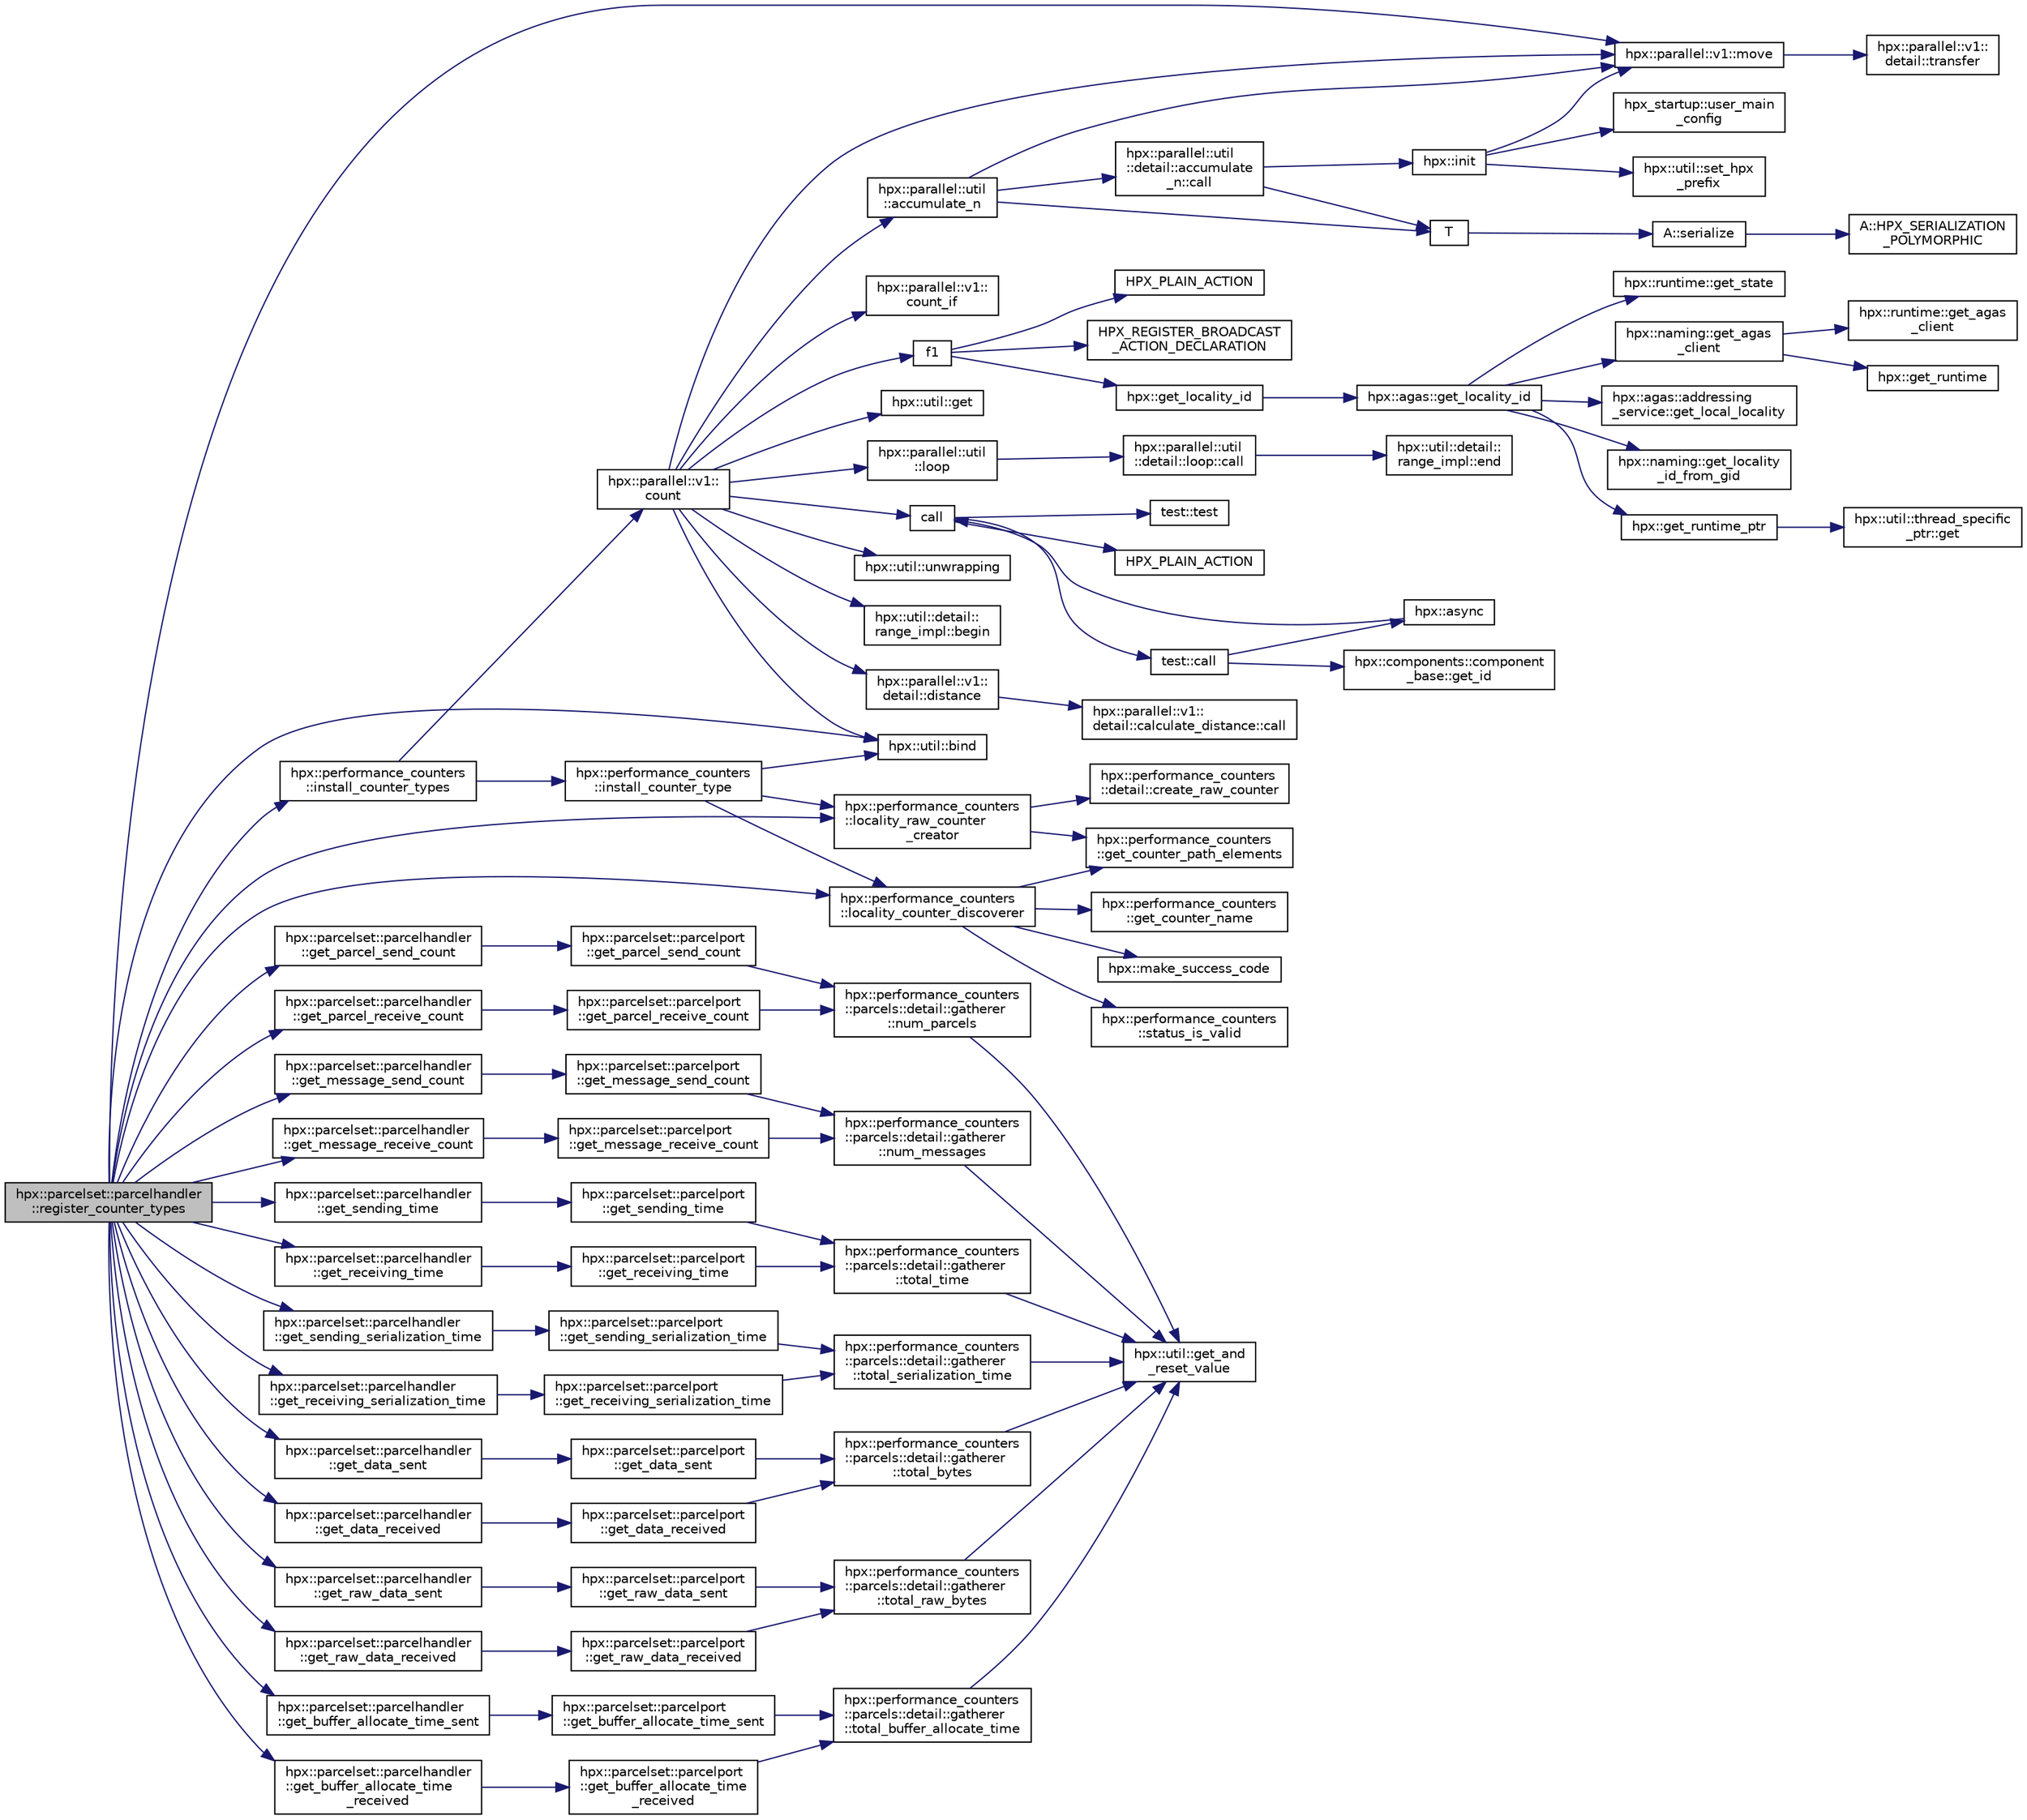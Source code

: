 digraph "hpx::parcelset::parcelhandler::register_counter_types"
{
  edge [fontname="Helvetica",fontsize="10",labelfontname="Helvetica",labelfontsize="10"];
  node [fontname="Helvetica",fontsize="10",shape=record];
  rankdir="LR";
  Node1435 [label="hpx::parcelset::parcelhandler\l::register_counter_types",height=0.2,width=0.4,color="black", fillcolor="grey75", style="filled", fontcolor="black"];
  Node1435 -> Node1436 [color="midnightblue",fontsize="10",style="solid",fontname="Helvetica"];
  Node1436 [label="hpx::util::bind",height=0.2,width=0.4,color="black", fillcolor="white", style="filled",URL="$df/dad/namespacehpx_1_1util.html#ad844caedf82a0173d6909d910c3e48c6"];
  Node1435 -> Node1437 [color="midnightblue",fontsize="10",style="solid",fontname="Helvetica"];
  Node1437 [label="hpx::parcelset::parcelhandler\l::get_parcel_send_count",height=0.2,width=0.4,color="black", fillcolor="white", style="filled",URL="$d4/d2f/classhpx_1_1parcelset_1_1parcelhandler.html#a0c6f44051a1d2222a96554e6c9146f9c"];
  Node1437 -> Node1438 [color="midnightblue",fontsize="10",style="solid",fontname="Helvetica"];
  Node1438 [label="hpx::parcelset::parcelport\l::get_parcel_send_count",height=0.2,width=0.4,color="black", fillcolor="white", style="filled",URL="$d9/d67/classhpx_1_1parcelset_1_1parcelport.html#aa8b95898d91e8d90c258c1714a26ec3a",tooltip="Performance counter data. "];
  Node1438 -> Node1439 [color="midnightblue",fontsize="10",style="solid",fontname="Helvetica"];
  Node1439 [label="hpx::performance_counters\l::parcels::detail::gatherer\l::num_parcels",height=0.2,width=0.4,color="black", fillcolor="white", style="filled",URL="$de/db4/classhpx_1_1performance__counters_1_1parcels_1_1detail_1_1gatherer.html#a4c87847adad1250f005a2bdc3501afec"];
  Node1439 -> Node1440 [color="midnightblue",fontsize="10",style="solid",fontname="Helvetica"];
  Node1440 [label="hpx::util::get_and\l_reset_value",height=0.2,width=0.4,color="black", fillcolor="white", style="filled",URL="$df/dad/namespacehpx_1_1util.html#ad5c4989e2aa44d2be2a0c236d87b9239"];
  Node1435 -> Node1441 [color="midnightblue",fontsize="10",style="solid",fontname="Helvetica"];
  Node1441 [label="hpx::parcelset::parcelhandler\l::get_parcel_receive_count",height=0.2,width=0.4,color="black", fillcolor="white", style="filled",URL="$d4/d2f/classhpx_1_1parcelset_1_1parcelhandler.html#afc5a78a5ee14c93a40249b6e63109972"];
  Node1441 -> Node1442 [color="midnightblue",fontsize="10",style="solid",fontname="Helvetica"];
  Node1442 [label="hpx::parcelset::parcelport\l::get_parcel_receive_count",height=0.2,width=0.4,color="black", fillcolor="white", style="filled",URL="$d9/d67/classhpx_1_1parcelset_1_1parcelport.html#ae000dfb0f2ce957e7fa057b94c1de7b9",tooltip="number of parcels received "];
  Node1442 -> Node1439 [color="midnightblue",fontsize="10",style="solid",fontname="Helvetica"];
  Node1435 -> Node1443 [color="midnightblue",fontsize="10",style="solid",fontname="Helvetica"];
  Node1443 [label="hpx::parcelset::parcelhandler\l::get_message_send_count",height=0.2,width=0.4,color="black", fillcolor="white", style="filled",URL="$d4/d2f/classhpx_1_1parcelset_1_1parcelhandler.html#ad542f910ae1ca695c937253173612f23"];
  Node1443 -> Node1444 [color="midnightblue",fontsize="10",style="solid",fontname="Helvetica"];
  Node1444 [label="hpx::parcelset::parcelport\l::get_message_send_count",height=0.2,width=0.4,color="black", fillcolor="white", style="filled",URL="$d9/d67/classhpx_1_1parcelset_1_1parcelport.html#a7912be5704603945354f4ca175729186",tooltip="number of messages sent "];
  Node1444 -> Node1445 [color="midnightblue",fontsize="10",style="solid",fontname="Helvetica"];
  Node1445 [label="hpx::performance_counters\l::parcels::detail::gatherer\l::num_messages",height=0.2,width=0.4,color="black", fillcolor="white", style="filled",URL="$de/db4/classhpx_1_1performance__counters_1_1parcels_1_1detail_1_1gatherer.html#a0e1ea4e201b4fc3e1f1dad05d502b2d6"];
  Node1445 -> Node1440 [color="midnightblue",fontsize="10",style="solid",fontname="Helvetica"];
  Node1435 -> Node1446 [color="midnightblue",fontsize="10",style="solid",fontname="Helvetica"];
  Node1446 [label="hpx::parcelset::parcelhandler\l::get_message_receive_count",height=0.2,width=0.4,color="black", fillcolor="white", style="filled",URL="$d4/d2f/classhpx_1_1parcelset_1_1parcelhandler.html#a484165a9d07291c3a4dda4d16ac694d0"];
  Node1446 -> Node1447 [color="midnightblue",fontsize="10",style="solid",fontname="Helvetica"];
  Node1447 [label="hpx::parcelset::parcelport\l::get_message_receive_count",height=0.2,width=0.4,color="black", fillcolor="white", style="filled",URL="$d9/d67/classhpx_1_1parcelset_1_1parcelport.html#a07274b555dd2a6a456dde1835e14ab72",tooltip="number of messages received "];
  Node1447 -> Node1445 [color="midnightblue",fontsize="10",style="solid",fontname="Helvetica"];
  Node1435 -> Node1448 [color="midnightblue",fontsize="10",style="solid",fontname="Helvetica"];
  Node1448 [label="hpx::parcelset::parcelhandler\l::get_sending_time",height=0.2,width=0.4,color="black", fillcolor="white", style="filled",URL="$d4/d2f/classhpx_1_1parcelset_1_1parcelhandler.html#ac8853164c64d1c42995e706e5f246fe5"];
  Node1448 -> Node1449 [color="midnightblue",fontsize="10",style="solid",fontname="Helvetica"];
  Node1449 [label="hpx::parcelset::parcelport\l::get_sending_time",height=0.2,width=0.4,color="black", fillcolor="white", style="filled",URL="$d9/d67/classhpx_1_1parcelset_1_1parcelport.html#aa5e5a0caf2142603b40f4216edadf3cf"];
  Node1449 -> Node1450 [color="midnightblue",fontsize="10",style="solid",fontname="Helvetica"];
  Node1450 [label="hpx::performance_counters\l::parcels::detail::gatherer\l::total_time",height=0.2,width=0.4,color="black", fillcolor="white", style="filled",URL="$de/db4/classhpx_1_1performance__counters_1_1parcels_1_1detail_1_1gatherer.html#a24f21a823eb41330dfbe959ca454a232"];
  Node1450 -> Node1440 [color="midnightblue",fontsize="10",style="solid",fontname="Helvetica"];
  Node1435 -> Node1451 [color="midnightblue",fontsize="10",style="solid",fontname="Helvetica"];
  Node1451 [label="hpx::parcelset::parcelhandler\l::get_receiving_time",height=0.2,width=0.4,color="black", fillcolor="white", style="filled",URL="$d4/d2f/classhpx_1_1parcelset_1_1parcelhandler.html#ae3dd6156e79bac6460db9d9222b473a1"];
  Node1451 -> Node1452 [color="midnightblue",fontsize="10",style="solid",fontname="Helvetica"];
  Node1452 [label="hpx::parcelset::parcelport\l::get_receiving_time",height=0.2,width=0.4,color="black", fillcolor="white", style="filled",URL="$d9/d67/classhpx_1_1parcelset_1_1parcelport.html#a72e4ee52f50f461c89a57718b9547959"];
  Node1452 -> Node1450 [color="midnightblue",fontsize="10",style="solid",fontname="Helvetica"];
  Node1435 -> Node1453 [color="midnightblue",fontsize="10",style="solid",fontname="Helvetica"];
  Node1453 [label="hpx::parcelset::parcelhandler\l::get_sending_serialization_time",height=0.2,width=0.4,color="black", fillcolor="white", style="filled",URL="$d4/d2f/classhpx_1_1parcelset_1_1parcelhandler.html#aff4604990807558e82b5660c1b6ae325"];
  Node1453 -> Node1454 [color="midnightblue",fontsize="10",style="solid",fontname="Helvetica"];
  Node1454 [label="hpx::parcelset::parcelport\l::get_sending_serialization_time",height=0.2,width=0.4,color="black", fillcolor="white", style="filled",URL="$d9/d67/classhpx_1_1parcelset_1_1parcelport.html#a80b5d84fab5683232e53b1ced313a301"];
  Node1454 -> Node1455 [color="midnightblue",fontsize="10",style="solid",fontname="Helvetica"];
  Node1455 [label="hpx::performance_counters\l::parcels::detail::gatherer\l::total_serialization_time",height=0.2,width=0.4,color="black", fillcolor="white", style="filled",URL="$de/db4/classhpx_1_1performance__counters_1_1parcels_1_1detail_1_1gatherer.html#a078d7edb24419b21da3af542d992f149"];
  Node1455 -> Node1440 [color="midnightblue",fontsize="10",style="solid",fontname="Helvetica"];
  Node1435 -> Node1456 [color="midnightblue",fontsize="10",style="solid",fontname="Helvetica"];
  Node1456 [label="hpx::parcelset::parcelhandler\l::get_receiving_serialization_time",height=0.2,width=0.4,color="black", fillcolor="white", style="filled",URL="$d4/d2f/classhpx_1_1parcelset_1_1parcelhandler.html#a642a93a7f8e30778b0235f94969603db"];
  Node1456 -> Node1457 [color="midnightblue",fontsize="10",style="solid",fontname="Helvetica"];
  Node1457 [label="hpx::parcelset::parcelport\l::get_receiving_serialization_time",height=0.2,width=0.4,color="black", fillcolor="white", style="filled",URL="$d9/d67/classhpx_1_1parcelset_1_1parcelport.html#afa36aafdb80a9c82be6c243e05abcd51"];
  Node1457 -> Node1455 [color="midnightblue",fontsize="10",style="solid",fontname="Helvetica"];
  Node1435 -> Node1458 [color="midnightblue",fontsize="10",style="solid",fontname="Helvetica"];
  Node1458 [label="hpx::parcelset::parcelhandler\l::get_data_sent",height=0.2,width=0.4,color="black", fillcolor="white", style="filled",URL="$d4/d2f/classhpx_1_1parcelset_1_1parcelhandler.html#a7967f59f2aa72e16a524c9a0e6b2eb41"];
  Node1458 -> Node1459 [color="midnightblue",fontsize="10",style="solid",fontname="Helvetica"];
  Node1459 [label="hpx::parcelset::parcelport\l::get_data_sent",height=0.2,width=0.4,color="black", fillcolor="white", style="filled",URL="$d9/d67/classhpx_1_1parcelset_1_1parcelport.html#a3a2cce26ec377e3871eed74b2c33dac2",tooltip="total data sent (bytes) "];
  Node1459 -> Node1460 [color="midnightblue",fontsize="10",style="solid",fontname="Helvetica"];
  Node1460 [label="hpx::performance_counters\l::parcels::detail::gatherer\l::total_bytes",height=0.2,width=0.4,color="black", fillcolor="white", style="filled",URL="$de/db4/classhpx_1_1performance__counters_1_1parcels_1_1detail_1_1gatherer.html#a6bb22b6521d0e35225c18a4812b7755b"];
  Node1460 -> Node1440 [color="midnightblue",fontsize="10",style="solid",fontname="Helvetica"];
  Node1435 -> Node1461 [color="midnightblue",fontsize="10",style="solid",fontname="Helvetica"];
  Node1461 [label="hpx::parcelset::parcelhandler\l::get_data_received",height=0.2,width=0.4,color="black", fillcolor="white", style="filled",URL="$d4/d2f/classhpx_1_1parcelset_1_1parcelhandler.html#a289e21f129ecb08ea194a8a933b53351"];
  Node1461 -> Node1462 [color="midnightblue",fontsize="10",style="solid",fontname="Helvetica"];
  Node1462 [label="hpx::parcelset::parcelport\l::get_data_received",height=0.2,width=0.4,color="black", fillcolor="white", style="filled",URL="$d9/d67/classhpx_1_1parcelset_1_1parcelport.html#af5d8c524002d0a8053d0ebdd03ab4346",tooltip="total data received (bytes) "];
  Node1462 -> Node1460 [color="midnightblue",fontsize="10",style="solid",fontname="Helvetica"];
  Node1435 -> Node1463 [color="midnightblue",fontsize="10",style="solid",fontname="Helvetica"];
  Node1463 [label="hpx::parcelset::parcelhandler\l::get_raw_data_sent",height=0.2,width=0.4,color="black", fillcolor="white", style="filled",URL="$d4/d2f/classhpx_1_1parcelset_1_1parcelhandler.html#aefb3189062dc95b4fb325c5633ce28b7"];
  Node1463 -> Node1464 [color="midnightblue",fontsize="10",style="solid",fontname="Helvetica"];
  Node1464 [label="hpx::parcelset::parcelport\l::get_raw_data_sent",height=0.2,width=0.4,color="black", fillcolor="white", style="filled",URL="$d9/d67/classhpx_1_1parcelset_1_1parcelport.html#ae41a587df094144639bb6eae1c8521fd",tooltip="total data (uncompressed) sent (bytes) "];
  Node1464 -> Node1465 [color="midnightblue",fontsize="10",style="solid",fontname="Helvetica"];
  Node1465 [label="hpx::performance_counters\l::parcels::detail::gatherer\l::total_raw_bytes",height=0.2,width=0.4,color="black", fillcolor="white", style="filled",URL="$de/db4/classhpx_1_1performance__counters_1_1parcels_1_1detail_1_1gatherer.html#a8f6504868f346d194d429a2632fa564a"];
  Node1465 -> Node1440 [color="midnightblue",fontsize="10",style="solid",fontname="Helvetica"];
  Node1435 -> Node1466 [color="midnightblue",fontsize="10",style="solid",fontname="Helvetica"];
  Node1466 [label="hpx::parcelset::parcelhandler\l::get_raw_data_received",height=0.2,width=0.4,color="black", fillcolor="white", style="filled",URL="$d4/d2f/classhpx_1_1parcelset_1_1parcelhandler.html#a17750981ebd3b1ca384710d7a353c56d"];
  Node1466 -> Node1467 [color="midnightblue",fontsize="10",style="solid",fontname="Helvetica"];
  Node1467 [label="hpx::parcelset::parcelport\l::get_raw_data_received",height=0.2,width=0.4,color="black", fillcolor="white", style="filled",URL="$d9/d67/classhpx_1_1parcelset_1_1parcelport.html#a6ba1a1ec52d45bd46278622dac9c0369",tooltip="total data (uncompressed) received (bytes) "];
  Node1467 -> Node1465 [color="midnightblue",fontsize="10",style="solid",fontname="Helvetica"];
  Node1435 -> Node1468 [color="midnightblue",fontsize="10",style="solid",fontname="Helvetica"];
  Node1468 [label="hpx::parcelset::parcelhandler\l::get_buffer_allocate_time_sent",height=0.2,width=0.4,color="black", fillcolor="white", style="filled",URL="$d4/d2f/classhpx_1_1parcelset_1_1parcelhandler.html#abb7db0ab1583eab3b7a3cfabf1d638af"];
  Node1468 -> Node1469 [color="midnightblue",fontsize="10",style="solid",fontname="Helvetica"];
  Node1469 [label="hpx::parcelset::parcelport\l::get_buffer_allocate_time_sent",height=0.2,width=0.4,color="black", fillcolor="white", style="filled",URL="$d9/d67/classhpx_1_1parcelset_1_1parcelport.html#af717ab93a1753f44854cb84a4c5cdd56"];
  Node1469 -> Node1470 [color="midnightblue",fontsize="10",style="solid",fontname="Helvetica"];
  Node1470 [label="hpx::performance_counters\l::parcels::detail::gatherer\l::total_buffer_allocate_time",height=0.2,width=0.4,color="black", fillcolor="white", style="filled",URL="$de/db4/classhpx_1_1performance__counters_1_1parcels_1_1detail_1_1gatherer.html#a3989d764f386a3a18031021afb41684e"];
  Node1470 -> Node1440 [color="midnightblue",fontsize="10",style="solid",fontname="Helvetica"];
  Node1435 -> Node1471 [color="midnightblue",fontsize="10",style="solid",fontname="Helvetica"];
  Node1471 [label="hpx::parcelset::parcelhandler\l::get_buffer_allocate_time\l_received",height=0.2,width=0.4,color="black", fillcolor="white", style="filled",URL="$d4/d2f/classhpx_1_1parcelset_1_1parcelhandler.html#a9dc2c670ee58e1c146cac950a7d7809b"];
  Node1471 -> Node1472 [color="midnightblue",fontsize="10",style="solid",fontname="Helvetica"];
  Node1472 [label="hpx::parcelset::parcelport\l::get_buffer_allocate_time\l_received",height=0.2,width=0.4,color="black", fillcolor="white", style="filled",URL="$d9/d67/classhpx_1_1parcelset_1_1parcelport.html#aefe6f2def7b41259338dcc6fdc0a712b"];
  Node1472 -> Node1470 [color="midnightblue",fontsize="10",style="solid",fontname="Helvetica"];
  Node1435 -> Node1473 [color="midnightblue",fontsize="10",style="solid",fontname="Helvetica"];
  Node1473 [label="hpx::parallel::v1::move",height=0.2,width=0.4,color="black", fillcolor="white", style="filled",URL="$db/db9/namespacehpx_1_1parallel_1_1v1.html#aa7c4ede081ce786c9d1eb1adff495cfc"];
  Node1473 -> Node1474 [color="midnightblue",fontsize="10",style="solid",fontname="Helvetica"];
  Node1474 [label="hpx::parallel::v1::\ldetail::transfer",height=0.2,width=0.4,color="black", fillcolor="white", style="filled",URL="$d2/ddd/namespacehpx_1_1parallel_1_1v1_1_1detail.html#ab1b56a05e1885ca7cc7ffa1804dd2f3c"];
  Node1435 -> Node1475 [color="midnightblue",fontsize="10",style="solid",fontname="Helvetica"];
  Node1475 [label="hpx::performance_counters\l::locality_raw_counter\l_creator",height=0.2,width=0.4,color="black", fillcolor="white", style="filled",URL="$d0/d36/namespacehpx_1_1performance__counters.html#ae4c341430bcefef5080eb7b92b489700"];
  Node1475 -> Node1476 [color="midnightblue",fontsize="10",style="solid",fontname="Helvetica"];
  Node1476 [label="hpx::performance_counters\l::get_counter_path_elements",height=0.2,width=0.4,color="black", fillcolor="white", style="filled",URL="$d0/d36/namespacehpx_1_1performance__counters.html#a20efd215ad44c2a1d6bf36731b07094c",tooltip="Fill the given counter_path_elements instance from the given full name of a counter. "];
  Node1475 -> Node1477 [color="midnightblue",fontsize="10",style="solid",fontname="Helvetica"];
  Node1477 [label="hpx::performance_counters\l::detail::create_raw_counter",height=0.2,width=0.4,color="black", fillcolor="white", style="filled",URL="$d0/df8/namespacehpx_1_1performance__counters_1_1detail.html#a5e451affac03963e4ae0cb8eddb34fbd"];
  Node1435 -> Node1478 [color="midnightblue",fontsize="10",style="solid",fontname="Helvetica"];
  Node1478 [label="hpx::performance_counters\l::locality_counter_discoverer",height=0.2,width=0.4,color="black", fillcolor="white", style="filled",URL="$d0/d36/namespacehpx_1_1performance__counters.html#a1dde75a358cb6a734c22cd84eb1401ba"];
  Node1478 -> Node1476 [color="midnightblue",fontsize="10",style="solid",fontname="Helvetica"];
  Node1478 -> Node1479 [color="midnightblue",fontsize="10",style="solid",fontname="Helvetica"];
  Node1479 [label="hpx::performance_counters\l::status_is_valid",height=0.2,width=0.4,color="black", fillcolor="white", style="filled",URL="$d0/d36/namespacehpx_1_1performance__counters.html#a02f879175b5bb99013a8c79f66e57213"];
  Node1478 -> Node1480 [color="midnightblue",fontsize="10",style="solid",fontname="Helvetica"];
  Node1480 [label="hpx::performance_counters\l::get_counter_name",height=0.2,width=0.4,color="black", fillcolor="white", style="filled",URL="$d0/d36/namespacehpx_1_1performance__counters.html#af277aab5e2e75f4d32dedcb1f4cdf21d",tooltip="Create a full name of a counter from the contents of the given counter_path_elements instance..."];
  Node1478 -> Node1481 [color="midnightblue",fontsize="10",style="solid",fontname="Helvetica"];
  Node1481 [label="hpx::make_success_code",height=0.2,width=0.4,color="black", fillcolor="white", style="filled",URL="$d8/d83/namespacehpx.html#a0e8512a8f49e2a6c8185061181419d8f",tooltip="Returns error_code(hpx::success, \"success\", mode). "];
  Node1435 -> Node1482 [color="midnightblue",fontsize="10",style="solid",fontname="Helvetica"];
  Node1482 [label="hpx::performance_counters\l::install_counter_types",height=0.2,width=0.4,color="black", fillcolor="white", style="filled",URL="$d0/d36/namespacehpx_1_1performance__counters.html#ab040877c215a8e5c82c3d17e1a6fea1e"];
  Node1482 -> Node1483 [color="midnightblue",fontsize="10",style="solid",fontname="Helvetica"];
  Node1483 [label="hpx::parallel::v1::\lcount",height=0.2,width=0.4,color="black", fillcolor="white", style="filled",URL="$db/db9/namespacehpx_1_1parallel_1_1v1.html#a19d058114a2bd44801aab4176b188e23"];
  Node1483 -> Node1484 [color="midnightblue",fontsize="10",style="solid",fontname="Helvetica"];
  Node1484 [label="hpx::parallel::v1::\lcount_if",height=0.2,width=0.4,color="black", fillcolor="white", style="filled",URL="$db/db9/namespacehpx_1_1parallel_1_1v1.html#ad836ff017ec208c2d6388a9b47b05ce0"];
  Node1483 -> Node1485 [color="midnightblue",fontsize="10",style="solid",fontname="Helvetica"];
  Node1485 [label="f1",height=0.2,width=0.4,color="black", fillcolor="white", style="filled",URL="$d8/d8b/broadcast_8cpp.html#a1751fbd41f2529b84514a9dbd767959a"];
  Node1485 -> Node1486 [color="midnightblue",fontsize="10",style="solid",fontname="Helvetica"];
  Node1486 [label="hpx::get_locality_id",height=0.2,width=0.4,color="black", fillcolor="white", style="filled",URL="$d8/d83/namespacehpx.html#a158d7c54a657bb364c1704033010697b",tooltip="Return the number of the locality this function is being called from. "];
  Node1486 -> Node1487 [color="midnightblue",fontsize="10",style="solid",fontname="Helvetica"];
  Node1487 [label="hpx::agas::get_locality_id",height=0.2,width=0.4,color="black", fillcolor="white", style="filled",URL="$dc/d54/namespacehpx_1_1agas.html#a491cc2ddecdf0f1a9129900caa6a4d3e"];
  Node1487 -> Node1488 [color="midnightblue",fontsize="10",style="solid",fontname="Helvetica"];
  Node1488 [label="hpx::get_runtime_ptr",height=0.2,width=0.4,color="black", fillcolor="white", style="filled",URL="$d8/d83/namespacehpx.html#af29daf2bb3e01b4d6495a1742b6cce64"];
  Node1488 -> Node1489 [color="midnightblue",fontsize="10",style="solid",fontname="Helvetica"];
  Node1489 [label="hpx::util::thread_specific\l_ptr::get",height=0.2,width=0.4,color="black", fillcolor="white", style="filled",URL="$d4/d4c/structhpx_1_1util_1_1thread__specific__ptr.html#a3b27d8520710478aa41d1f74206bdba9"];
  Node1487 -> Node1490 [color="midnightblue",fontsize="10",style="solid",fontname="Helvetica"];
  Node1490 [label="hpx::runtime::get_state",height=0.2,width=0.4,color="black", fillcolor="white", style="filled",URL="$d0/d7b/classhpx_1_1runtime.html#ab405f80e060dac95d624520f38b0524c"];
  Node1487 -> Node1491 [color="midnightblue",fontsize="10",style="solid",fontname="Helvetica"];
  Node1491 [label="hpx::naming::get_agas\l_client",height=0.2,width=0.4,color="black", fillcolor="white", style="filled",URL="$d4/dc9/namespacehpx_1_1naming.html#a0408fffd5d34b620712a801b0ae3b032"];
  Node1491 -> Node1492 [color="midnightblue",fontsize="10",style="solid",fontname="Helvetica"];
  Node1492 [label="hpx::get_runtime",height=0.2,width=0.4,color="black", fillcolor="white", style="filled",URL="$d8/d83/namespacehpx.html#aef902cc6c7dd3b9fbadf34d1e850a070"];
  Node1491 -> Node1493 [color="midnightblue",fontsize="10",style="solid",fontname="Helvetica"];
  Node1493 [label="hpx::runtime::get_agas\l_client",height=0.2,width=0.4,color="black", fillcolor="white", style="filled",URL="$d0/d7b/classhpx_1_1runtime.html#aeb5dddd30d6b9861669af8ad44d1a96a"];
  Node1487 -> Node1494 [color="midnightblue",fontsize="10",style="solid",fontname="Helvetica"];
  Node1494 [label="hpx::agas::addressing\l_service::get_local_locality",height=0.2,width=0.4,color="black", fillcolor="white", style="filled",URL="$db/d58/structhpx_1_1agas_1_1addressing__service.html#ab52c19a37c2a7a006c6c15f90ad0539c"];
  Node1487 -> Node1495 [color="midnightblue",fontsize="10",style="solid",fontname="Helvetica"];
  Node1495 [label="hpx::naming::get_locality\l_id_from_gid",height=0.2,width=0.4,color="black", fillcolor="white", style="filled",URL="$d4/dc9/namespacehpx_1_1naming.html#a7fd43037784560bd04fda9b49e33529f"];
  Node1485 -> Node1496 [color="midnightblue",fontsize="10",style="solid",fontname="Helvetica"];
  Node1496 [label="HPX_PLAIN_ACTION",height=0.2,width=0.4,color="black", fillcolor="white", style="filled",URL="$d8/d8b/broadcast_8cpp.html#a19685a0394ce6a99351f7a679f6eeefc"];
  Node1485 -> Node1497 [color="midnightblue",fontsize="10",style="solid",fontname="Helvetica"];
  Node1497 [label="HPX_REGISTER_BROADCAST\l_ACTION_DECLARATION",height=0.2,width=0.4,color="black", fillcolor="white", style="filled",URL="$d7/d38/addressing__service_8cpp.html#a573d764d9cb34eec46a4bdffcf07875f"];
  Node1483 -> Node1498 [color="midnightblue",fontsize="10",style="solid",fontname="Helvetica"];
  Node1498 [label="hpx::parallel::util\l::loop",height=0.2,width=0.4,color="black", fillcolor="white", style="filled",URL="$df/dc6/namespacehpx_1_1parallel_1_1util.html#a3f434e00f42929aac85debb8c5782213"];
  Node1498 -> Node1499 [color="midnightblue",fontsize="10",style="solid",fontname="Helvetica"];
  Node1499 [label="hpx::parallel::util\l::detail::loop::call",height=0.2,width=0.4,color="black", fillcolor="white", style="filled",URL="$da/d06/structhpx_1_1parallel_1_1util_1_1detail_1_1loop.html#a5c5e8dbda782f09cdb7bc2509e3bf09e"];
  Node1499 -> Node1500 [color="midnightblue",fontsize="10",style="solid",fontname="Helvetica"];
  Node1500 [label="hpx::util::detail::\lrange_impl::end",height=0.2,width=0.4,color="black", fillcolor="white", style="filled",URL="$d4/d4a/namespacehpx_1_1util_1_1detail_1_1range__impl.html#afb2ea48b0902f52ee4d8b764807b4316"];
  Node1483 -> Node1436 [color="midnightblue",fontsize="10",style="solid",fontname="Helvetica"];
  Node1483 -> Node1473 [color="midnightblue",fontsize="10",style="solid",fontname="Helvetica"];
  Node1483 -> Node1501 [color="midnightblue",fontsize="10",style="solid",fontname="Helvetica"];
  Node1501 [label="hpx::util::get",height=0.2,width=0.4,color="black", fillcolor="white", style="filled",URL="$df/dad/namespacehpx_1_1util.html#a5cbd3c41f03f4d4acaedaa4777e3cc02"];
  Node1483 -> Node1502 [color="midnightblue",fontsize="10",style="solid",fontname="Helvetica"];
  Node1502 [label="call",height=0.2,width=0.4,color="black", fillcolor="white", style="filled",URL="$d2/d67/promise__1620_8cpp.html#a58357f0b82bc761e1d0b9091ed563a70"];
  Node1502 -> Node1503 [color="midnightblue",fontsize="10",style="solid",fontname="Helvetica"];
  Node1503 [label="test::test",height=0.2,width=0.4,color="black", fillcolor="white", style="filled",URL="$d8/d89/structtest.html#ab42d5ece712d716b04cb3f686f297a26"];
  Node1502 -> Node1504 [color="midnightblue",fontsize="10",style="solid",fontname="Helvetica"];
  Node1504 [label="HPX_PLAIN_ACTION",height=0.2,width=0.4,color="black", fillcolor="white", style="filled",URL="$d2/d67/promise__1620_8cpp.html#ab96aab827a4b1fcaf66cfe0ba83fef23"];
  Node1502 -> Node1505 [color="midnightblue",fontsize="10",style="solid",fontname="Helvetica"];
  Node1505 [label="test::call",height=0.2,width=0.4,color="black", fillcolor="white", style="filled",URL="$d8/d89/structtest.html#aeb29e7ed6518b9426ccf1344c52620ae"];
  Node1505 -> Node1506 [color="midnightblue",fontsize="10",style="solid",fontname="Helvetica"];
  Node1506 [label="hpx::async",height=0.2,width=0.4,color="black", fillcolor="white", style="filled",URL="$d8/d83/namespacehpx.html#acb7d8e37b73b823956ce144f9a57eaa4"];
  Node1506 -> Node1502 [color="midnightblue",fontsize="10",style="solid",fontname="Helvetica"];
  Node1505 -> Node1507 [color="midnightblue",fontsize="10",style="solid",fontname="Helvetica"];
  Node1507 [label="hpx::components::component\l_base::get_id",height=0.2,width=0.4,color="black", fillcolor="white", style="filled",URL="$d2/de6/classhpx_1_1components_1_1component__base.html#a4c8fd93514039bdf01c48d66d82b19cd"];
  Node1483 -> Node1508 [color="midnightblue",fontsize="10",style="solid",fontname="Helvetica"];
  Node1508 [label="hpx::parallel::v1::\ldetail::distance",height=0.2,width=0.4,color="black", fillcolor="white", style="filled",URL="$d2/ddd/namespacehpx_1_1parallel_1_1v1_1_1detail.html#a6bea3c6a5f470cad11f27ee6bab4a33f"];
  Node1508 -> Node1509 [color="midnightblue",fontsize="10",style="solid",fontname="Helvetica"];
  Node1509 [label="hpx::parallel::v1::\ldetail::calculate_distance::call",height=0.2,width=0.4,color="black", fillcolor="white", style="filled",URL="$db/dfa/structhpx_1_1parallel_1_1v1_1_1detail_1_1calculate__distance.html#a950a6627830a7d019ac0e734b0a447bf"];
  Node1483 -> Node1510 [color="midnightblue",fontsize="10",style="solid",fontname="Helvetica"];
  Node1510 [label="hpx::util::unwrapping",height=0.2,width=0.4,color="black", fillcolor="white", style="filled",URL="$df/dad/namespacehpx_1_1util.html#a7529d9ac687684c33403cdd1f9cef8e4"];
  Node1483 -> Node1511 [color="midnightblue",fontsize="10",style="solid",fontname="Helvetica"];
  Node1511 [label="hpx::parallel::util\l::accumulate_n",height=0.2,width=0.4,color="black", fillcolor="white", style="filled",URL="$df/dc6/namespacehpx_1_1parallel_1_1util.html#af19f9a2722f97c2247ea5d0dbb5e2d25"];
  Node1511 -> Node1512 [color="midnightblue",fontsize="10",style="solid",fontname="Helvetica"];
  Node1512 [label="hpx::parallel::util\l::detail::accumulate\l_n::call",height=0.2,width=0.4,color="black", fillcolor="white", style="filled",URL="$d8/d3b/structhpx_1_1parallel_1_1util_1_1detail_1_1accumulate__n.html#a765aceb8ab313fc92f7c4aaf70ccca8f"];
  Node1512 -> Node1513 [color="midnightblue",fontsize="10",style="solid",fontname="Helvetica"];
  Node1513 [label="hpx::init",height=0.2,width=0.4,color="black", fillcolor="white", style="filled",URL="$d8/d83/namespacehpx.html#a3c694ea960b47c56b33351ba16e3d76b",tooltip="Main entry point for launching the HPX runtime system. "];
  Node1513 -> Node1514 [color="midnightblue",fontsize="10",style="solid",fontname="Helvetica"];
  Node1514 [label="hpx::util::set_hpx\l_prefix",height=0.2,width=0.4,color="black", fillcolor="white", style="filled",URL="$df/dad/namespacehpx_1_1util.html#ae40a23c1ba0a48d9304dcf717a95793e"];
  Node1513 -> Node1515 [color="midnightblue",fontsize="10",style="solid",fontname="Helvetica"];
  Node1515 [label="hpx_startup::user_main\l_config",height=0.2,width=0.4,color="black", fillcolor="white", style="filled",URL="$d3/dd2/namespacehpx__startup.html#aaac571d88bd3912a4225a23eb3261637"];
  Node1513 -> Node1473 [color="midnightblue",fontsize="10",style="solid",fontname="Helvetica"];
  Node1512 -> Node1516 [color="midnightblue",fontsize="10",style="solid",fontname="Helvetica"];
  Node1516 [label="T",height=0.2,width=0.4,color="black", fillcolor="white", style="filled",URL="$db/d33/polymorphic__semiintrusive__template_8cpp.html#ad187658f9cb91c1312b39ae7e896f1ea"];
  Node1516 -> Node1517 [color="midnightblue",fontsize="10",style="solid",fontname="Helvetica"];
  Node1517 [label="A::serialize",height=0.2,width=0.4,color="black", fillcolor="white", style="filled",URL="$d7/da0/struct_a.html#a5f5c287cf471e274ed9dda0da1592212"];
  Node1517 -> Node1518 [color="midnightblue",fontsize="10",style="solid",fontname="Helvetica"];
  Node1518 [label="A::HPX_SERIALIZATION\l_POLYMORPHIC",height=0.2,width=0.4,color="black", fillcolor="white", style="filled",URL="$d7/da0/struct_a.html#ada978cc156cebbafddb1f3aa4c01918c"];
  Node1511 -> Node1473 [color="midnightblue",fontsize="10",style="solid",fontname="Helvetica"];
  Node1511 -> Node1516 [color="midnightblue",fontsize="10",style="solid",fontname="Helvetica"];
  Node1483 -> Node1519 [color="midnightblue",fontsize="10",style="solid",fontname="Helvetica"];
  Node1519 [label="hpx::util::detail::\lrange_impl::begin",height=0.2,width=0.4,color="black", fillcolor="white", style="filled",URL="$d4/d4a/namespacehpx_1_1util_1_1detail_1_1range__impl.html#a31e165df2b865cdd961f35ce938db41a"];
  Node1482 -> Node1520 [color="midnightblue",fontsize="10",style="solid",fontname="Helvetica"];
  Node1520 [label="hpx::performance_counters\l::install_counter_type",height=0.2,width=0.4,color="black", fillcolor="white", style="filled",URL="$d0/d36/namespacehpx_1_1performance__counters.html#a4145b8ec6c6b285ea708fd1ac981431f",tooltip="Install a new generic performance counter type in a way, which will uninstall it automatically during..."];
  Node1520 -> Node1436 [color="midnightblue",fontsize="10",style="solid",fontname="Helvetica"];
  Node1520 -> Node1475 [color="midnightblue",fontsize="10",style="solid",fontname="Helvetica"];
  Node1520 -> Node1478 [color="midnightblue",fontsize="10",style="solid",fontname="Helvetica"];
}
